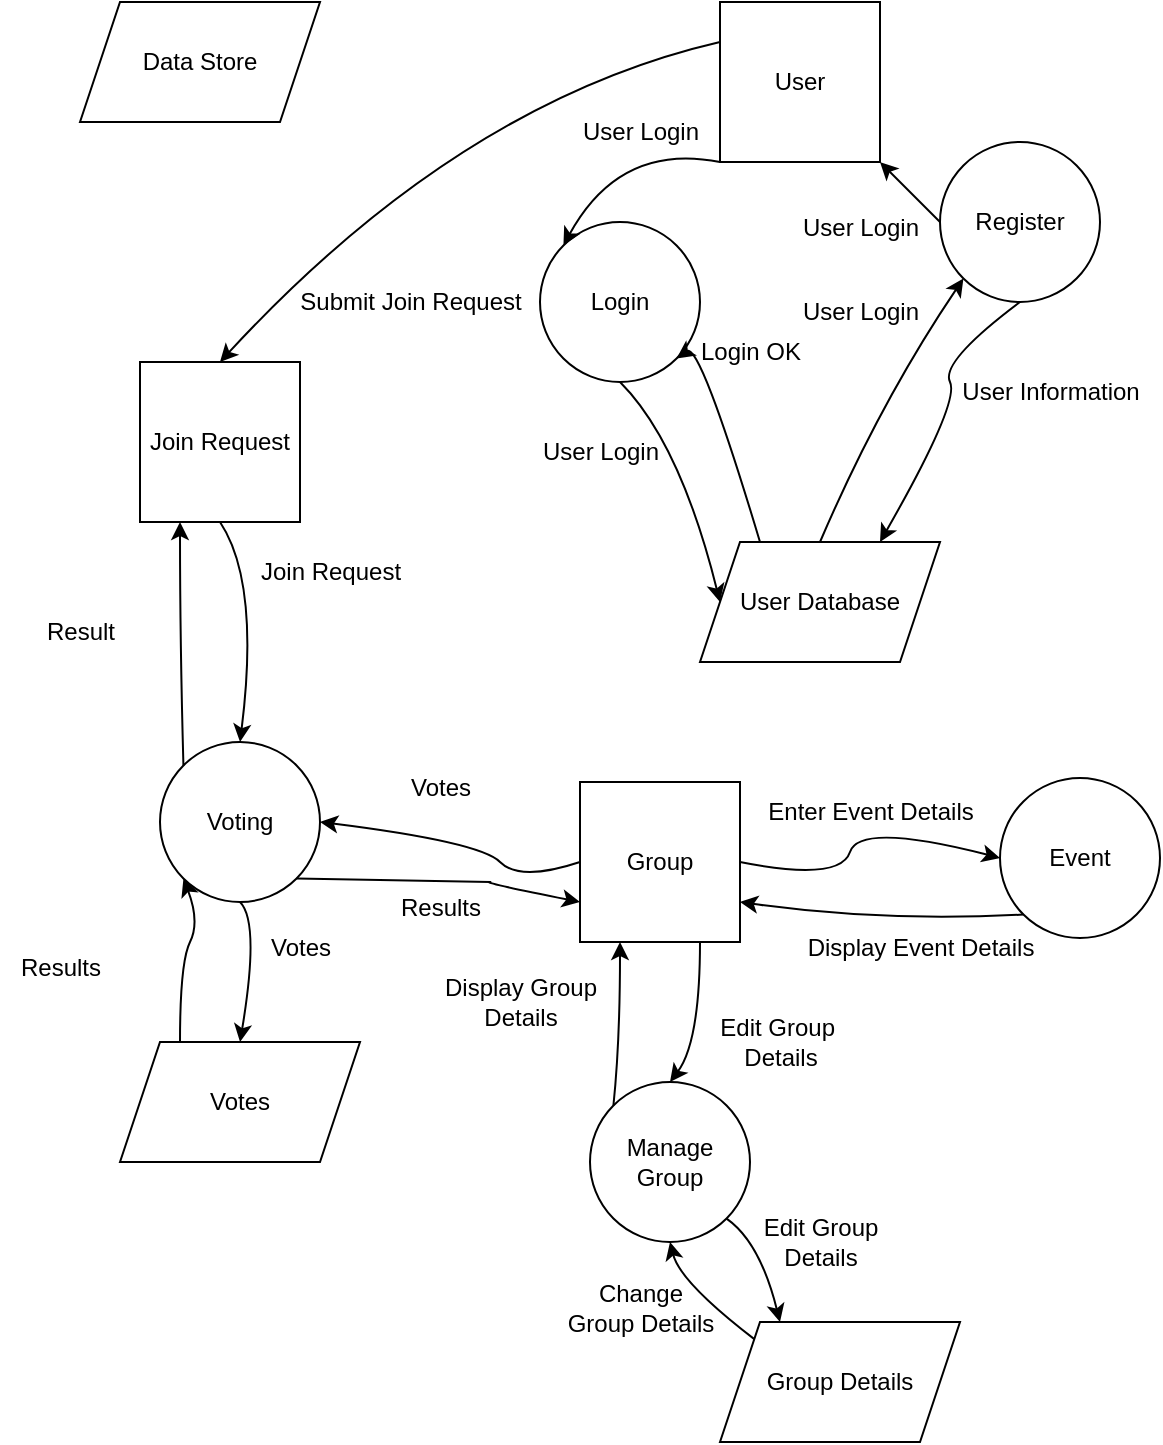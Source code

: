 <mxfile version="26.2.2">
  <diagram name="Page-1" id="VTsRfoo9I2W5Y7DnAREP">
    <mxGraphModel dx="548" dy="314" grid="1" gridSize="10" guides="1" tooltips="1" connect="1" arrows="1" fold="1" page="1" pageScale="1" pageWidth="850" pageHeight="1100" math="0" shadow="0">
      <root>
        <mxCell id="0" />
        <mxCell id="1" parent="0" />
        <mxCell id="RWbz5EsE7R96l8By0Pre-1" value="Event" style="ellipse;whiteSpace=wrap;html=1;aspect=fixed;" vertex="1" parent="1">
          <mxGeometry x="740" y="398" width="80" height="80" as="geometry" />
        </mxCell>
        <mxCell id="RWbz5EsE7R96l8By0Pre-2" value="Login" style="ellipse;whiteSpace=wrap;html=1;aspect=fixed;" vertex="1" parent="1">
          <mxGeometry x="510" y="120" width="80" height="80" as="geometry" />
        </mxCell>
        <mxCell id="RWbz5EsE7R96l8By0Pre-3" value="Register" style="ellipse;whiteSpace=wrap;html=1;aspect=fixed;" vertex="1" parent="1">
          <mxGeometry x="710" y="80" width="80" height="80" as="geometry" />
        </mxCell>
        <mxCell id="RWbz5EsE7R96l8By0Pre-6" value="Voting" style="ellipse;whiteSpace=wrap;html=1;aspect=fixed;" vertex="1" parent="1">
          <mxGeometry x="320" y="380" width="80" height="80" as="geometry" />
        </mxCell>
        <mxCell id="RWbz5EsE7R96l8By0Pre-7" value="Join Request" style="whiteSpace=wrap;html=1;aspect=fixed;" vertex="1" parent="1">
          <mxGeometry x="310" y="190" width="80" height="80" as="geometry" />
        </mxCell>
        <mxCell id="RWbz5EsE7R96l8By0Pre-13" value="User Database" style="shape=parallelogram;perimeter=parallelogramPerimeter;whiteSpace=wrap;html=1;fixedSize=1;" vertex="1" parent="1">
          <mxGeometry x="590" y="280" width="120" height="60" as="geometry" />
        </mxCell>
        <mxCell id="RWbz5EsE7R96l8By0Pre-14" value="Group Details" style="shape=parallelogram;perimeter=parallelogramPerimeter;whiteSpace=wrap;html=1;fixedSize=1;" vertex="1" parent="1">
          <mxGeometry x="600" y="670" width="120" height="60" as="geometry" />
        </mxCell>
        <mxCell id="RWbz5EsE7R96l8By0Pre-15" value="Manage Group" style="ellipse;whiteSpace=wrap;html=1;aspect=fixed;" vertex="1" parent="1">
          <mxGeometry x="535" y="550" width="80" height="80" as="geometry" />
        </mxCell>
        <mxCell id="RWbz5EsE7R96l8By0Pre-17" value="" style="curved=1;endArrow=classic;html=1;rounded=0;exitX=0.5;exitY=1;exitDx=0;exitDy=0;entryX=0;entryY=0.5;entryDx=0;entryDy=0;" edge="1" parent="1" source="RWbz5EsE7R96l8By0Pre-2" target="RWbz5EsE7R96l8By0Pre-13">
          <mxGeometry width="50" height="50" relative="1" as="geometry">
            <mxPoint x="440" y="330" as="sourcePoint" />
            <mxPoint x="350" y="380" as="targetPoint" />
            <Array as="points">
              <mxPoint x="580" y="230" />
            </Array>
          </mxGeometry>
        </mxCell>
        <mxCell id="RWbz5EsE7R96l8By0Pre-18" value="User Login" style="text;html=1;align=center;verticalAlign=middle;resizable=0;points=[];autosize=1;strokeColor=none;fillColor=none;" vertex="1" parent="1">
          <mxGeometry x="500" y="220" width="80" height="30" as="geometry" />
        </mxCell>
        <mxCell id="RWbz5EsE7R96l8By0Pre-19" value="" style="curved=1;endArrow=classic;html=1;rounded=0;exitX=0.25;exitY=0;exitDx=0;exitDy=0;entryX=1;entryY=1;entryDx=0;entryDy=0;" edge="1" parent="1" source="RWbz5EsE7R96l8By0Pre-13" target="RWbz5EsE7R96l8By0Pre-2">
          <mxGeometry width="50" height="50" relative="1" as="geometry">
            <mxPoint x="590" y="230" as="sourcePoint" />
            <mxPoint x="640" y="180" as="targetPoint" />
            <Array as="points">
              <mxPoint x="590" y="180" />
            </Array>
          </mxGeometry>
        </mxCell>
        <mxCell id="RWbz5EsE7R96l8By0Pre-20" value="Login OK" style="text;html=1;align=center;verticalAlign=middle;resizable=0;points=[];autosize=1;strokeColor=none;fillColor=none;" vertex="1" parent="1">
          <mxGeometry x="580" y="170" width="70" height="30" as="geometry" />
        </mxCell>
        <mxCell id="RWbz5EsE7R96l8By0Pre-21" value="" style="curved=1;endArrow=classic;html=1;rounded=0;exitX=0.5;exitY=1;exitDx=0;exitDy=0;entryX=0.75;entryY=0;entryDx=0;entryDy=0;" edge="1" parent="1" source="RWbz5EsE7R96l8By0Pre-3" target="RWbz5EsE7R96l8By0Pre-13">
          <mxGeometry width="50" height="50" relative="1" as="geometry">
            <mxPoint x="590" y="230" as="sourcePoint" />
            <mxPoint x="640" y="180" as="targetPoint" />
            <Array as="points">
              <mxPoint x="710" y="190" />
              <mxPoint x="720" y="210" />
            </Array>
          </mxGeometry>
        </mxCell>
        <mxCell id="RWbz5EsE7R96l8By0Pre-22" value="User Information" style="text;html=1;align=center;verticalAlign=middle;resizable=0;points=[];autosize=1;strokeColor=none;fillColor=none;" vertex="1" parent="1">
          <mxGeometry x="710" y="190" width="110" height="30" as="geometry" />
        </mxCell>
        <mxCell id="RWbz5EsE7R96l8By0Pre-23" value="Data Store" style="shape=parallelogram;perimeter=parallelogramPerimeter;whiteSpace=wrap;html=1;fixedSize=1;" vertex="1" parent="1">
          <mxGeometry x="280" y="10" width="120" height="60" as="geometry" />
        </mxCell>
        <mxCell id="RWbz5EsE7R96l8By0Pre-26" value="User" style="whiteSpace=wrap;html=1;aspect=fixed;" vertex="1" parent="1">
          <mxGeometry x="600" y="10" width="80" height="80" as="geometry" />
        </mxCell>
        <mxCell id="RWbz5EsE7R96l8By0Pre-27" value="" style="curved=1;endArrow=classic;html=1;rounded=0;exitX=0;exitY=1;exitDx=0;exitDy=0;entryX=0;entryY=0;entryDx=0;entryDy=0;" edge="1" parent="1" source="RWbz5EsE7R96l8By0Pre-26" target="RWbz5EsE7R96l8By0Pre-2">
          <mxGeometry width="50" height="50" relative="1" as="geometry">
            <mxPoint x="590" y="220" as="sourcePoint" />
            <mxPoint x="640" y="170" as="targetPoint" />
            <Array as="points">
              <mxPoint x="550" y="80" />
            </Array>
          </mxGeometry>
        </mxCell>
        <mxCell id="RWbz5EsE7R96l8By0Pre-28" value="User Login" style="text;html=1;align=center;verticalAlign=middle;resizable=0;points=[];autosize=1;strokeColor=none;fillColor=none;" vertex="1" parent="1">
          <mxGeometry x="520" y="60" width="80" height="30" as="geometry" />
        </mxCell>
        <mxCell id="RWbz5EsE7R96l8By0Pre-29" value="" style="curved=1;endArrow=classic;html=1;rounded=0;entryX=1;entryY=1;entryDx=0;entryDy=0;exitX=0;exitY=0.5;exitDx=0;exitDy=0;" edge="1" parent="1" source="RWbz5EsE7R96l8By0Pre-3" target="RWbz5EsE7R96l8By0Pre-26">
          <mxGeometry width="50" height="50" relative="1" as="geometry">
            <mxPoint x="800" y="230" as="sourcePoint" />
            <mxPoint x="850" y="180" as="targetPoint" />
            <Array as="points" />
          </mxGeometry>
        </mxCell>
        <mxCell id="RWbz5EsE7R96l8By0Pre-30" value="User Login" style="text;html=1;align=center;verticalAlign=middle;resizable=0;points=[];autosize=1;strokeColor=none;fillColor=none;" vertex="1" parent="1">
          <mxGeometry x="630" y="108" width="80" height="30" as="geometry" />
        </mxCell>
        <mxCell id="RWbz5EsE7R96l8By0Pre-31" value="" style="curved=1;endArrow=classic;html=1;rounded=0;exitX=0.5;exitY=0;exitDx=0;exitDy=0;entryX=0;entryY=1;entryDx=0;entryDy=0;" edge="1" parent="1" source="RWbz5EsE7R96l8By0Pre-13" target="RWbz5EsE7R96l8By0Pre-3">
          <mxGeometry width="50" height="50" relative="1" as="geometry">
            <mxPoint x="800" y="230" as="sourcePoint" />
            <mxPoint x="850" y="180" as="targetPoint" />
            <Array as="points">
              <mxPoint x="680" y="210" />
            </Array>
          </mxGeometry>
        </mxCell>
        <mxCell id="RWbz5EsE7R96l8By0Pre-32" value="User Login" style="text;html=1;align=center;verticalAlign=middle;resizable=0;points=[];autosize=1;strokeColor=none;fillColor=none;" vertex="1" parent="1">
          <mxGeometry x="630" y="150" width="80" height="30" as="geometry" />
        </mxCell>
        <mxCell id="RWbz5EsE7R96l8By0Pre-33" value="Votes" style="shape=parallelogram;perimeter=parallelogramPerimeter;whiteSpace=wrap;html=1;fixedSize=1;" vertex="1" parent="1">
          <mxGeometry x="300" y="530" width="120" height="60" as="geometry" />
        </mxCell>
        <mxCell id="RWbz5EsE7R96l8By0Pre-34" value="" style="curved=1;endArrow=classic;html=1;rounded=0;exitX=0.5;exitY=1;exitDx=0;exitDy=0;entryX=0.5;entryY=0;entryDx=0;entryDy=0;" edge="1" parent="1" source="RWbz5EsE7R96l8By0Pre-7" target="RWbz5EsE7R96l8By0Pre-6">
          <mxGeometry width="50" height="50" relative="1" as="geometry">
            <mxPoint x="630" y="270" as="sourcePoint" />
            <mxPoint x="680" y="220" as="targetPoint" />
            <Array as="points">
              <mxPoint x="370" y="300" />
            </Array>
          </mxGeometry>
        </mxCell>
        <mxCell id="RWbz5EsE7R96l8By0Pre-35" value="&lt;div&gt;&lt;span style=&quot;background-color: transparent; color: light-dark(rgb(0, 0, 0), rgb(255, 255, 255));&quot;&gt;Join Request&lt;/span&gt;&lt;/div&gt;" style="text;html=1;align=center;verticalAlign=middle;resizable=0;points=[];autosize=1;strokeColor=none;fillColor=none;" vertex="1" parent="1">
          <mxGeometry x="360" y="280" width="90" height="30" as="geometry" />
        </mxCell>
        <mxCell id="RWbz5EsE7R96l8By0Pre-36" value="" style="curved=1;endArrow=classic;html=1;rounded=0;exitX=0;exitY=0;exitDx=0;exitDy=0;entryX=0.25;entryY=1;entryDx=0;entryDy=0;" edge="1" parent="1" source="RWbz5EsE7R96l8By0Pre-6" target="RWbz5EsE7R96l8By0Pre-7">
          <mxGeometry width="50" height="50" relative="1" as="geometry">
            <mxPoint x="400" y="310" as="sourcePoint" />
            <mxPoint x="450" y="260" as="targetPoint" />
            <Array as="points">
              <mxPoint x="330" y="330" />
            </Array>
          </mxGeometry>
        </mxCell>
        <mxCell id="RWbz5EsE7R96l8By0Pre-37" value="Result" style="text;html=1;align=center;verticalAlign=middle;resizable=0;points=[];autosize=1;strokeColor=none;fillColor=none;" vertex="1" parent="1">
          <mxGeometry x="250" y="310" width="60" height="30" as="geometry" />
        </mxCell>
        <mxCell id="RWbz5EsE7R96l8By0Pre-39" value="Group" style="whiteSpace=wrap;html=1;aspect=fixed;" vertex="1" parent="1">
          <mxGeometry x="530" y="400" width="80" height="80" as="geometry" />
        </mxCell>
        <mxCell id="RWbz5EsE7R96l8By0Pre-40" value="" style="curved=1;endArrow=classic;html=1;rounded=0;exitX=0;exitY=0.5;exitDx=0;exitDy=0;entryX=1;entryY=0.5;entryDx=0;entryDy=0;" edge="1" parent="1" source="RWbz5EsE7R96l8By0Pre-39" target="RWbz5EsE7R96l8By0Pre-6">
          <mxGeometry width="50" height="50" relative="1" as="geometry">
            <mxPoint x="510" y="450" as="sourcePoint" />
            <mxPoint x="560" y="400" as="targetPoint" />
            <Array as="points">
              <mxPoint x="500" y="450" />
              <mxPoint x="480" y="430" />
            </Array>
          </mxGeometry>
        </mxCell>
        <mxCell id="RWbz5EsE7R96l8By0Pre-41" value="Votes" style="text;html=1;align=center;verticalAlign=middle;resizable=0;points=[];autosize=1;strokeColor=none;fillColor=none;" vertex="1" parent="1">
          <mxGeometry x="435" y="388" width="50" height="30" as="geometry" />
        </mxCell>
        <mxCell id="RWbz5EsE7R96l8By0Pre-43" value="" style="curved=1;endArrow=classic;html=1;rounded=0;exitX=0.5;exitY=1;exitDx=0;exitDy=0;entryX=0.5;entryY=0;entryDx=0;entryDy=0;" edge="1" parent="1" source="RWbz5EsE7R96l8By0Pre-6" target="RWbz5EsE7R96l8By0Pre-33">
          <mxGeometry width="50" height="50" relative="1" as="geometry">
            <mxPoint x="500" y="440" as="sourcePoint" />
            <mxPoint x="550" y="390" as="targetPoint" />
            <Array as="points">
              <mxPoint x="370" y="470" />
            </Array>
          </mxGeometry>
        </mxCell>
        <mxCell id="RWbz5EsE7R96l8By0Pre-44" value="Votes" style="text;html=1;align=center;verticalAlign=middle;resizable=0;points=[];autosize=1;strokeColor=none;fillColor=none;" vertex="1" parent="1">
          <mxGeometry x="365" y="468" width="50" height="30" as="geometry" />
        </mxCell>
        <mxCell id="RWbz5EsE7R96l8By0Pre-46" value="" style="curved=1;endArrow=classic;html=1;rounded=0;exitX=1;exitY=1;exitDx=0;exitDy=0;entryX=0;entryY=0.75;entryDx=0;entryDy=0;" edge="1" parent="1" source="RWbz5EsE7R96l8By0Pre-6" target="RWbz5EsE7R96l8By0Pre-39">
          <mxGeometry width="50" height="50" relative="1" as="geometry">
            <mxPoint x="440" y="450" as="sourcePoint" />
            <mxPoint x="490" y="400" as="targetPoint" />
            <Array as="points">
              <mxPoint x="490" y="450" />
              <mxPoint x="480" y="450" />
            </Array>
          </mxGeometry>
        </mxCell>
        <mxCell id="RWbz5EsE7R96l8By0Pre-47" value="" style="curved=1;endArrow=classic;html=1;rounded=0;exitX=0.25;exitY=0;exitDx=0;exitDy=0;entryX=0;entryY=1;entryDx=0;entryDy=0;" edge="1" parent="1" source="RWbz5EsE7R96l8By0Pre-33" target="RWbz5EsE7R96l8By0Pre-6">
          <mxGeometry width="50" height="50" relative="1" as="geometry">
            <mxPoint x="440" y="480" as="sourcePoint" />
            <mxPoint x="490" y="430" as="targetPoint" />
            <Array as="points">
              <mxPoint x="330" y="490" />
              <mxPoint x="340" y="470" />
            </Array>
          </mxGeometry>
        </mxCell>
        <mxCell id="RWbz5EsE7R96l8By0Pre-48" value="Results" style="text;html=1;align=center;verticalAlign=middle;resizable=0;points=[];autosize=1;strokeColor=none;fillColor=none;" vertex="1" parent="1">
          <mxGeometry x="240" y="478" width="60" height="30" as="geometry" />
        </mxCell>
        <mxCell id="RWbz5EsE7R96l8By0Pre-49" value="Results" style="text;html=1;align=center;verticalAlign=middle;resizable=0;points=[];autosize=1;strokeColor=none;fillColor=none;" vertex="1" parent="1">
          <mxGeometry x="430" y="448" width="60" height="30" as="geometry" />
        </mxCell>
        <mxCell id="RWbz5EsE7R96l8By0Pre-50" value="" style="curved=1;endArrow=classic;html=1;rounded=0;exitX=0;exitY=0.25;exitDx=0;exitDy=0;entryX=0.5;entryY=0;entryDx=0;entryDy=0;" edge="1" parent="1" source="RWbz5EsE7R96l8By0Pre-26" target="RWbz5EsE7R96l8By0Pre-7">
          <mxGeometry width="50" height="50" relative="1" as="geometry">
            <mxPoint x="470" y="110" as="sourcePoint" />
            <mxPoint x="520" y="60" as="targetPoint" />
            <Array as="points">
              <mxPoint x="470" y="60" />
            </Array>
          </mxGeometry>
        </mxCell>
        <mxCell id="RWbz5EsE7R96l8By0Pre-51" value="Submit Join Request" style="text;html=1;align=center;verticalAlign=middle;resizable=0;points=[];autosize=1;strokeColor=none;fillColor=none;" vertex="1" parent="1">
          <mxGeometry x="380" y="145" width="130" height="30" as="geometry" />
        </mxCell>
        <mxCell id="RWbz5EsE7R96l8By0Pre-52" value="" style="curved=1;endArrow=classic;html=1;rounded=0;exitX=0.75;exitY=1;exitDx=0;exitDy=0;entryX=0.5;entryY=0;entryDx=0;entryDy=0;" edge="1" parent="1" source="RWbz5EsE7R96l8By0Pre-39" target="RWbz5EsE7R96l8By0Pre-15">
          <mxGeometry width="50" height="50" relative="1" as="geometry">
            <mxPoint x="580" y="520" as="sourcePoint" />
            <mxPoint x="630" y="470" as="targetPoint" />
            <Array as="points">
              <mxPoint x="590" y="530" />
            </Array>
          </mxGeometry>
        </mxCell>
        <mxCell id="RWbz5EsE7R96l8By0Pre-53" value="Edit Group&amp;nbsp;&lt;div&gt;Details&lt;/div&gt;" style="text;html=1;align=center;verticalAlign=middle;resizable=0;points=[];autosize=1;strokeColor=none;fillColor=none;" vertex="1" parent="1">
          <mxGeometry x="590" y="510" width="80" height="40" as="geometry" />
        </mxCell>
        <mxCell id="RWbz5EsE7R96l8By0Pre-54" value="" style="curved=1;endArrow=classic;html=1;rounded=0;exitX=1;exitY=1;exitDx=0;exitDy=0;entryX=0.25;entryY=0;entryDx=0;entryDy=0;" edge="1" parent="1" source="RWbz5EsE7R96l8By0Pre-15" target="RWbz5EsE7R96l8By0Pre-14">
          <mxGeometry width="50" height="50" relative="1" as="geometry">
            <mxPoint x="620" y="600" as="sourcePoint" />
            <mxPoint x="670" y="550" as="targetPoint" />
            <Array as="points">
              <mxPoint x="620" y="630" />
            </Array>
          </mxGeometry>
        </mxCell>
        <mxCell id="RWbz5EsE7R96l8By0Pre-55" value="Edit Group&lt;div&gt;Details&lt;/div&gt;" style="text;html=1;align=center;verticalAlign=middle;resizable=0;points=[];autosize=1;strokeColor=none;fillColor=none;" vertex="1" parent="1">
          <mxGeometry x="610" y="610" width="80" height="40" as="geometry" />
        </mxCell>
        <mxCell id="RWbz5EsE7R96l8By0Pre-56" value="" style="curved=1;endArrow=classic;html=1;rounded=0;exitX=0;exitY=0;exitDx=0;exitDy=0;entryX=0.5;entryY=1;entryDx=0;entryDy=0;" edge="1" parent="1" source="RWbz5EsE7R96l8By0Pre-14" target="RWbz5EsE7R96l8By0Pre-15">
          <mxGeometry width="50" height="50" relative="1" as="geometry">
            <mxPoint x="600" y="660" as="sourcePoint" />
            <mxPoint x="650" y="610" as="targetPoint" />
            <Array as="points">
              <mxPoint x="580" y="650" />
            </Array>
          </mxGeometry>
        </mxCell>
        <mxCell id="RWbz5EsE7R96l8By0Pre-58" value="Change&lt;div&gt;Group Details&lt;/div&gt;" style="text;html=1;align=center;verticalAlign=middle;resizable=0;points=[];autosize=1;strokeColor=none;fillColor=none;" vertex="1" parent="1">
          <mxGeometry x="510" y="643" width="100" height="40" as="geometry" />
        </mxCell>
        <mxCell id="RWbz5EsE7R96l8By0Pre-59" value="" style="curved=1;endArrow=classic;html=1;rounded=0;exitX=1;exitY=0.5;exitDx=0;exitDy=0;entryX=0;entryY=0.5;entryDx=0;entryDy=0;" edge="1" parent="1" source="RWbz5EsE7R96l8By0Pre-39" target="RWbz5EsE7R96l8By0Pre-1">
          <mxGeometry width="50" height="50" relative="1" as="geometry">
            <mxPoint x="640" y="480" as="sourcePoint" />
            <mxPoint x="690" y="430" as="targetPoint" />
            <Array as="points">
              <mxPoint x="660" y="450" />
              <mxPoint x="670" y="420" />
            </Array>
          </mxGeometry>
        </mxCell>
        <mxCell id="RWbz5EsE7R96l8By0Pre-60" value="Enter Event Details" style="text;html=1;align=center;verticalAlign=middle;resizable=0;points=[];autosize=1;strokeColor=none;fillColor=none;" vertex="1" parent="1">
          <mxGeometry x="610" y="400" width="130" height="30" as="geometry" />
        </mxCell>
        <mxCell id="RWbz5EsE7R96l8By0Pre-61" value="" style="curved=1;endArrow=classic;html=1;rounded=0;exitX=0;exitY=1;exitDx=0;exitDy=0;entryX=1;entryY=0.75;entryDx=0;entryDy=0;" edge="1" parent="1" source="RWbz5EsE7R96l8By0Pre-1" target="RWbz5EsE7R96l8By0Pre-39">
          <mxGeometry width="50" height="50" relative="1" as="geometry">
            <mxPoint x="680" y="520" as="sourcePoint" />
            <mxPoint x="730" y="470" as="targetPoint" />
            <Array as="points">
              <mxPoint x="680" y="470" />
            </Array>
          </mxGeometry>
        </mxCell>
        <mxCell id="RWbz5EsE7R96l8By0Pre-62" value="Display Event Details" style="text;html=1;align=center;verticalAlign=middle;resizable=0;points=[];autosize=1;strokeColor=none;fillColor=none;" vertex="1" parent="1">
          <mxGeometry x="630" y="468" width="140" height="30" as="geometry" />
        </mxCell>
        <mxCell id="RWbz5EsE7R96l8By0Pre-63" value="" style="curved=1;endArrow=classic;html=1;rounded=0;exitX=0;exitY=0;exitDx=0;exitDy=0;entryX=0.25;entryY=1;entryDx=0;entryDy=0;" edge="1" parent="1" source="RWbz5EsE7R96l8By0Pre-15" target="RWbz5EsE7R96l8By0Pre-39">
          <mxGeometry width="50" height="50" relative="1" as="geometry">
            <mxPoint x="580" y="520" as="sourcePoint" />
            <mxPoint x="630" y="470" as="targetPoint" />
            <Array as="points">
              <mxPoint x="550" y="530" />
            </Array>
          </mxGeometry>
        </mxCell>
        <mxCell id="RWbz5EsE7R96l8By0Pre-64" value="Display Group&lt;div&gt;Details&lt;/div&gt;" style="text;html=1;align=center;verticalAlign=middle;resizable=0;points=[];autosize=1;strokeColor=none;fillColor=none;" vertex="1" parent="1">
          <mxGeometry x="450" y="490" width="100" height="40" as="geometry" />
        </mxCell>
      </root>
    </mxGraphModel>
  </diagram>
</mxfile>
